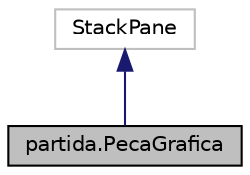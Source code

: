 digraph "partida.PecaGrafica"
{
 // LATEX_PDF_SIZE
  edge [fontname="Helvetica",fontsize="10",labelfontname="Helvetica",labelfontsize="10"];
  node [fontname="Helvetica",fontsize="10",shape=record];
  Node1 [label="partida.PecaGrafica",height=0.2,width=0.4,color="black", fillcolor="grey75", style="filled", fontcolor="black",tooltip="Elment del taulell que ens mostra l'aspecte de la Peça."];
  Node2 -> Node1 [dir="back",color="midnightblue",fontsize="10",style="solid"];
  Node2 [label="StackPane",height=0.2,width=0.4,color="grey75", fillcolor="white", style="filled",tooltip=" "];
}
